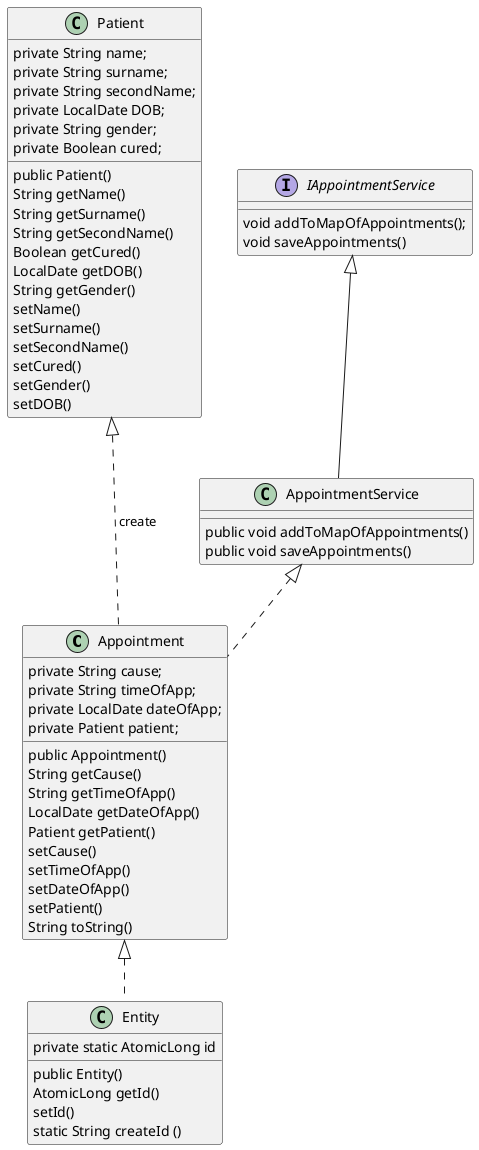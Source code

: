 @startuml
'https://plantuml.com/class-diagram

class Appointment{
    private String cause;
    private String timeOfApp;
    private LocalDate dateOfApp;
    private Patient patient;
    public Appointment()
    String getCause()
    String getTimeOfApp()
    LocalDate getDateOfApp()
    Patient getPatient()
    setCause()
    setTimeOfApp()
    setDateOfApp()
    setPatient()
    String toString()
}

class Entity{
    private static AtomicLong id
    public Entity()
    AtomicLong getId()
    setId()
    static String createId ()
}

class Patient{
    private String name;
    private String surname;
    private String secondName;
    private LocalDate DOB;
    private String gender;
    private Boolean cured;
    public Patient()
    String getName()
    String getSurname()
    String getSecondName()
    Boolean getCured()
    LocalDate getDOB()
    String getGender()
    setName()
    setSurname()
    setSecondName()
    setCured()
    setGender()
    setDOB()
}

class AppointmentService{
    public void addToMapOfAppointments()
    public void saveAppointments()
}


interface IAppointmentService{
void addToMapOfAppointments();
void saveAppointments()
}
Patient<|...Appointment:create
AppointmentService<|..Appointment
IAppointmentService<|--AppointmentService
Appointment<|..Entity



@enduml